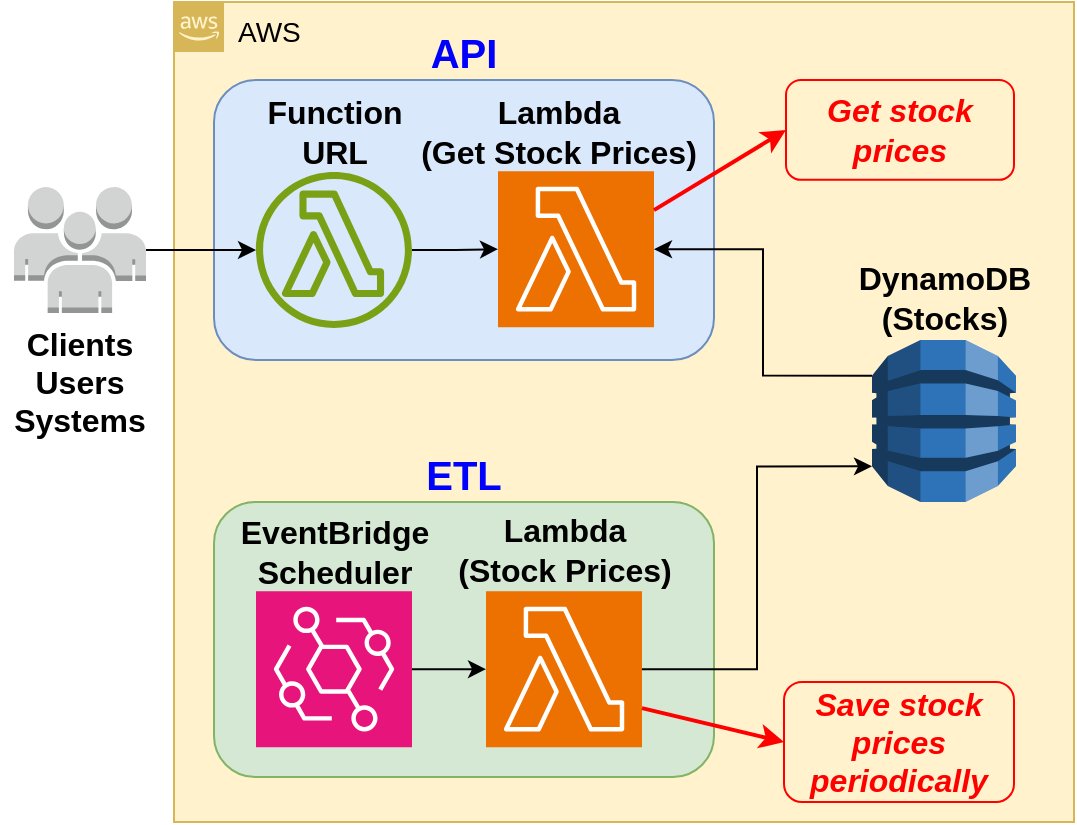 <mxfile version="24.0.6" type="device">
  <diagram id="H-b6z1kPTGAqEft5Mhqe" name="Page-1">
    <mxGraphModel dx="999" dy="561" grid="1" gridSize="10" guides="1" tooltips="1" connect="1" arrows="1" fold="1" page="1" pageScale="1" pageWidth="850" pageHeight="1100" math="0" shadow="0">
      <root>
        <mxCell id="0" />
        <mxCell id="1" parent="0" />
        <mxCell id="6_OCP7WA7obt4g_-aj3v-1" value="&lt;font style=&quot;font-size: 14px;&quot;&gt;AWS&lt;br&gt;&lt;/font&gt;" style="points=[[0,0],[0.25,0],[0.5,0],[0.75,0],[1,0],[1,0.25],[1,0.5],[1,0.75],[1,1],[0.75,1],[0.5,1],[0.25,1],[0,1],[0,0.75],[0,0.5],[0,0.25]];outlineConnect=0;html=1;whiteSpace=wrap;fontSize=12;fontStyle=0;container=1;pointerEvents=0;collapsible=0;recursiveResize=0;shape=mxgraph.aws4.group;grIcon=mxgraph.aws4.group_aws_cloud_alt;strokeColor=#d6b656;fillColor=#fff2cc;verticalAlign=top;align=left;spacingLeft=30;dashed=0;" vertex="1" parent="1">
          <mxGeometry x="120" y="40" width="450" height="410" as="geometry" />
        </mxCell>
        <mxCell id="6_OCP7WA7obt4g_-aj3v-12" value="" style="rounded=1;whiteSpace=wrap;html=1;fillColor=#d5e8d4;strokeColor=#82b366;" vertex="1" parent="6_OCP7WA7obt4g_-aj3v-1">
          <mxGeometry x="20" y="250" width="250" height="137.5" as="geometry" />
        </mxCell>
        <mxCell id="6_OCP7WA7obt4g_-aj3v-13" value="Lambda&lt;div&gt;(Stock Prices)&lt;/div&gt;" style="text;html=1;strokeColor=none;fillColor=none;align=center;verticalAlign=middle;whiteSpace=wrap;rounded=0;fontSize=16;fontStyle=1" vertex="1" parent="6_OCP7WA7obt4g_-aj3v-1">
          <mxGeometry x="136.5" y="255.57" width="117" height="37.43" as="geometry" />
        </mxCell>
        <mxCell id="6_OCP7WA7obt4g_-aj3v-31" value="" style="sketch=0;points=[[0,0,0],[0.25,0,0],[0.5,0,0],[0.75,0,0],[1,0,0],[0,1,0],[0.25,1,0],[0.5,1,0],[0.75,1,0],[1,1,0],[0,0.25,0],[0,0.5,0],[0,0.75,0],[1,0.25,0],[1,0.5,0],[1,0.75,0]];outlineConnect=0;fontColor=#232F3E;fillColor=#ED7100;strokeColor=#ffffff;dashed=0;verticalLabelPosition=bottom;verticalAlign=top;align=center;html=1;fontSize=12;fontStyle=0;aspect=fixed;shape=mxgraph.aws4.resourceIcon;resIcon=mxgraph.aws4.lambda;" vertex="1" parent="6_OCP7WA7obt4g_-aj3v-1">
          <mxGeometry x="156" y="294.57" width="78" height="78" as="geometry" />
        </mxCell>
        <mxCell id="6_OCP7WA7obt4g_-aj3v-32" value="" style="rounded=1;whiteSpace=wrap;html=1;fillColor=#dae8fc;strokeColor=#6c8ebf;" vertex="1" parent="6_OCP7WA7obt4g_-aj3v-1">
          <mxGeometry x="20" y="39" width="250" height="140" as="geometry" />
        </mxCell>
        <mxCell id="6_OCP7WA7obt4g_-aj3v-33" value="Lambda&lt;div&gt;(Get Stock Prices)&lt;/div&gt;" style="text;html=1;strokeColor=none;fillColor=none;align=center;verticalAlign=middle;whiteSpace=wrap;rounded=0;fontSize=16;fontStyle=1" vertex="1" parent="6_OCP7WA7obt4g_-aj3v-1">
          <mxGeometry x="119" y="44.57" width="147" height="40" as="geometry" />
        </mxCell>
        <mxCell id="6_OCP7WA7obt4g_-aj3v-34" value="" style="sketch=0;points=[[0,0,0],[0.25,0,0],[0.5,0,0],[0.75,0,0],[1,0,0],[0,1,0],[0.25,1,0],[0.5,1,0],[0.75,1,0],[1,1,0],[0,0.25,0],[0,0.5,0],[0,0.75,0],[1,0.25,0],[1,0.5,0],[1,0.75,0]];outlineConnect=0;fontColor=#232F3E;fillColor=#ED7100;strokeColor=#ffffff;dashed=0;verticalLabelPosition=bottom;verticalAlign=top;align=center;html=1;fontSize=12;fontStyle=0;aspect=fixed;shape=mxgraph.aws4.resourceIcon;resIcon=mxgraph.aws4.lambda;" vertex="1" parent="6_OCP7WA7obt4g_-aj3v-1">
          <mxGeometry x="162" y="84.57" width="78" height="78" as="geometry" />
        </mxCell>
        <mxCell id="6_OCP7WA7obt4g_-aj3v-35" value="" style="outlineConnect=0;dashed=0;verticalLabelPosition=bottom;verticalAlign=top;align=center;html=1;shape=mxgraph.aws3.dynamo_db;fillColor=#2E73B8;gradientColor=none;" vertex="1" parent="6_OCP7WA7obt4g_-aj3v-1">
          <mxGeometry x="349" y="169" width="72" height="81" as="geometry" />
        </mxCell>
        <mxCell id="6_OCP7WA7obt4g_-aj3v-36" value="DynamoDB&lt;div&gt;(Stocks)&lt;/div&gt;" style="text;html=1;strokeColor=none;fillColor=none;align=center;verticalAlign=middle;whiteSpace=wrap;rounded=0;fontSize=16;fontStyle=1" vertex="1" parent="6_OCP7WA7obt4g_-aj3v-1">
          <mxGeometry x="337" y="123" width="97" height="50" as="geometry" />
        </mxCell>
        <mxCell id="6_OCP7WA7obt4g_-aj3v-37" style="edgeStyle=orthogonalEdgeStyle;rounded=0;orthogonalLoop=1;jettySize=auto;html=1;exitX=1;exitY=0.5;exitDx=0;exitDy=0;entryX=0;entryY=0.22;entryDx=0;entryDy=0;entryPerimeter=0;startArrow=classic;startFill=1;endArrow=none;endFill=0;exitPerimeter=0;" edge="1" parent="6_OCP7WA7obt4g_-aj3v-1" source="6_OCP7WA7obt4g_-aj3v-34" target="6_OCP7WA7obt4g_-aj3v-35">
          <mxGeometry relative="1" as="geometry" />
        </mxCell>
        <mxCell id="6_OCP7WA7obt4g_-aj3v-38" style="edgeStyle=orthogonalEdgeStyle;rounded=0;orthogonalLoop=1;jettySize=auto;html=1;exitX=1;exitY=0.5;exitDx=0;exitDy=0;entryX=0;entryY=0.78;entryDx=0;entryDy=0;entryPerimeter=0;exitPerimeter=0;" edge="1" parent="6_OCP7WA7obt4g_-aj3v-1" source="6_OCP7WA7obt4g_-aj3v-31" target="6_OCP7WA7obt4g_-aj3v-35">
          <mxGeometry relative="1" as="geometry" />
        </mxCell>
        <mxCell id="6_OCP7WA7obt4g_-aj3v-39" value="" style="sketch=0;points=[[0,0,0],[0.25,0,0],[0.5,0,0],[0.75,0,0],[1,0,0],[0,1,0],[0.25,1,0],[0.5,1,0],[0.75,1,0],[1,1,0],[0,0.25,0],[0,0.5,0],[0,0.75,0],[1,0.25,0],[1,0.5,0],[1,0.75,0]];outlineConnect=0;fontColor=#232F3E;fillColor=#E7157B;strokeColor=#ffffff;dashed=0;verticalLabelPosition=bottom;verticalAlign=top;align=center;html=1;fontSize=12;fontStyle=0;aspect=fixed;shape=mxgraph.aws4.resourceIcon;resIcon=mxgraph.aws4.eventbridge;" vertex="1" parent="6_OCP7WA7obt4g_-aj3v-1">
          <mxGeometry x="41" y="294.57" width="78" height="78" as="geometry" />
        </mxCell>
        <mxCell id="6_OCP7WA7obt4g_-aj3v-43" value="EventBridge Scheduler" style="text;html=1;strokeColor=none;fillColor=none;align=center;verticalAlign=middle;whiteSpace=wrap;rounded=0;fontSize=16;fontStyle=1" vertex="1" parent="6_OCP7WA7obt4g_-aj3v-1">
          <mxGeometry x="23.5" y="255.57" width="113" height="39" as="geometry" />
        </mxCell>
        <mxCell id="6_OCP7WA7obt4g_-aj3v-44" style="edgeStyle=orthogonalEdgeStyle;rounded=0;orthogonalLoop=1;jettySize=auto;html=1;exitX=1;exitY=0.5;exitDx=0;exitDy=0;exitPerimeter=0;entryX=0;entryY=0.5;entryDx=0;entryDy=0;entryPerimeter=0;" edge="1" parent="6_OCP7WA7obt4g_-aj3v-1" source="6_OCP7WA7obt4g_-aj3v-39" target="6_OCP7WA7obt4g_-aj3v-31">
          <mxGeometry relative="1" as="geometry" />
        </mxCell>
        <mxCell id="6_OCP7WA7obt4g_-aj3v-45" value="" style="sketch=0;outlineConnect=0;fontColor=#232F3E;gradientColor=none;fillColor=#7AA116;strokeColor=none;dashed=0;verticalLabelPosition=bottom;verticalAlign=top;align=center;html=1;fontSize=12;fontStyle=0;aspect=fixed;pointerEvents=1;shape=mxgraph.aws4.lambda_function;" vertex="1" parent="6_OCP7WA7obt4g_-aj3v-1">
          <mxGeometry x="41" y="85" width="78" height="78" as="geometry" />
        </mxCell>
        <mxCell id="6_OCP7WA7obt4g_-aj3v-46" value="Function&lt;div&gt;URL&lt;/div&gt;" style="text;html=1;strokeColor=none;fillColor=none;align=center;verticalAlign=middle;whiteSpace=wrap;rounded=0;fontSize=16;fontStyle=1" vertex="1" parent="6_OCP7WA7obt4g_-aj3v-1">
          <mxGeometry x="48.75" y="47.07" width="62.5" height="35" as="geometry" />
        </mxCell>
        <mxCell id="6_OCP7WA7obt4g_-aj3v-48" style="edgeStyle=orthogonalEdgeStyle;rounded=0;orthogonalLoop=1;jettySize=auto;html=1;entryX=0;entryY=0.5;entryDx=0;entryDy=0;entryPerimeter=0;" edge="1" parent="6_OCP7WA7obt4g_-aj3v-1" source="6_OCP7WA7obt4g_-aj3v-45" target="6_OCP7WA7obt4g_-aj3v-34">
          <mxGeometry relative="1" as="geometry" />
        </mxCell>
        <mxCell id="6_OCP7WA7obt4g_-aj3v-49" value="API" style="text;html=1;strokeColor=none;fillColor=none;align=center;verticalAlign=middle;whiteSpace=wrap;rounded=0;fontSize=20;fontStyle=1;fontColor=#0000FF;" vertex="1" parent="6_OCP7WA7obt4g_-aj3v-1">
          <mxGeometry x="120" y="10" width="50" height="29" as="geometry" />
        </mxCell>
        <mxCell id="6_OCP7WA7obt4g_-aj3v-50" value="ETL" style="text;html=1;strokeColor=none;fillColor=none;align=center;verticalAlign=middle;whiteSpace=wrap;rounded=0;fontSize=20;fontStyle=1;fontColor=#0000FF;" vertex="1" parent="6_OCP7WA7obt4g_-aj3v-1">
          <mxGeometry x="120" y="221" width="50" height="29" as="geometry" />
        </mxCell>
        <mxCell id="6_OCP7WA7obt4g_-aj3v-54" value="" style="endArrow=classic;html=1;strokeWidth=2;rounded=0;exitX=1;exitY=0.75;exitDx=0;exitDy=0;exitPerimeter=0;fontColor=#FF0000;strokeColor=#FF0000;entryX=0;entryY=0.5;entryDx=0;entryDy=0;endFill=1;" edge="1" parent="6_OCP7WA7obt4g_-aj3v-1" source="6_OCP7WA7obt4g_-aj3v-31" target="6_OCP7WA7obt4g_-aj3v-55">
          <mxGeometry width="50" height="50" relative="1" as="geometry">
            <mxPoint x="250" y="500" as="sourcePoint" />
            <mxPoint x="295" y="363" as="targetPoint" />
          </mxGeometry>
        </mxCell>
        <mxCell id="6_OCP7WA7obt4g_-aj3v-55" value="Save stock&lt;div&gt;prices periodically&lt;/div&gt;" style="text;html=1;strokeColor=#FF0000;fillColor=none;align=center;verticalAlign=middle;whiteSpace=wrap;rounded=1;fontSize=16;fontStyle=3;fontColor=#FF0000;" vertex="1" parent="6_OCP7WA7obt4g_-aj3v-1">
          <mxGeometry x="305" y="340" width="115" height="60" as="geometry" />
        </mxCell>
        <mxCell id="6_OCP7WA7obt4g_-aj3v-57" value="Get stock&lt;div&gt;prices&lt;/div&gt;" style="text;html=1;strokeColor=#FF0000;fillColor=none;align=center;verticalAlign=middle;whiteSpace=wrap;rounded=1;fontSize=16;fontStyle=3;fontColor=#FF0000;" vertex="1" parent="6_OCP7WA7obt4g_-aj3v-1">
          <mxGeometry x="306" y="39" width="114" height="49.93" as="geometry" />
        </mxCell>
        <mxCell id="6_OCP7WA7obt4g_-aj3v-56" value="" style="endArrow=classic;html=1;strokeWidth=2;rounded=0;exitX=1;exitY=0.25;exitDx=0;exitDy=0;exitPerimeter=0;fontColor=#FF0000;strokeColor=#FF0000;entryX=0;entryY=0.5;entryDx=0;entryDy=0;endFill=1;" edge="1" parent="6_OCP7WA7obt4g_-aj3v-1" target="6_OCP7WA7obt4g_-aj3v-57" source="6_OCP7WA7obt4g_-aj3v-34">
          <mxGeometry width="50" height="50" relative="1" as="geometry">
            <mxPoint x="470" y="152.93" as="sourcePoint" />
            <mxPoint x="531" y="162.93" as="targetPoint" />
          </mxGeometry>
        </mxCell>
        <mxCell id="6_OCP7WA7obt4g_-aj3v-52" style="edgeStyle=orthogonalEdgeStyle;rounded=0;orthogonalLoop=1;jettySize=auto;html=1;exitX=1;exitY=0.5;exitDx=0;exitDy=0;exitPerimeter=0;" edge="1" parent="1" source="6_OCP7WA7obt4g_-aj3v-51" target="6_OCP7WA7obt4g_-aj3v-45">
          <mxGeometry relative="1" as="geometry" />
        </mxCell>
        <mxCell id="6_OCP7WA7obt4g_-aj3v-51" value="" style="outlineConnect=0;dashed=0;verticalLabelPosition=bottom;verticalAlign=top;align=center;html=1;shape=mxgraph.aws3.users;fillColor=#D2D3D3;gradientColor=none;" vertex="1" parent="1">
          <mxGeometry x="40" y="132.5" width="66" height="63" as="geometry" />
        </mxCell>
        <mxCell id="6_OCP7WA7obt4g_-aj3v-53" value="Clients&lt;div&gt;Users&lt;br&gt;&lt;div&gt;Systems&lt;/div&gt;&lt;/div&gt;" style="text;html=1;strokeColor=none;fillColor=none;align=center;verticalAlign=middle;whiteSpace=wrap;rounded=0;fontSize=16;fontStyle=1" vertex="1" parent="1">
          <mxGeometry x="33" y="200" width="80" height="60" as="geometry" />
        </mxCell>
      </root>
    </mxGraphModel>
  </diagram>
</mxfile>
